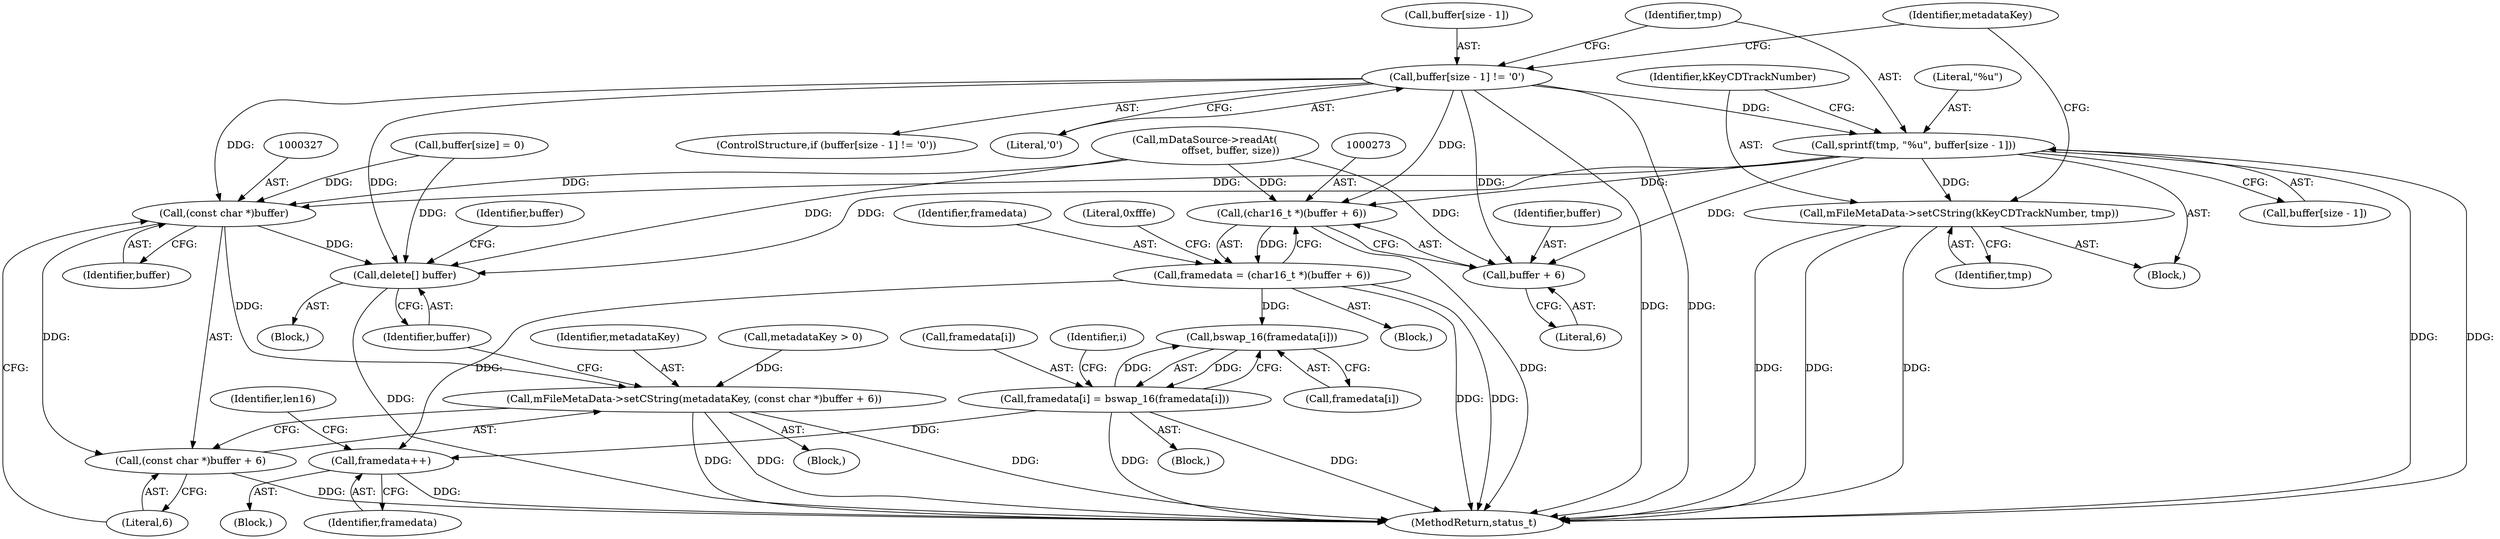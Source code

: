 digraph "0_Android_f4f7e0c102819f039ebb1972b3dba1d3186bc1d1@API" {
"1000190" [label="(Call,sprintf(tmp, \"%u\", buffer[size - 1]))"];
"1000181" [label="(Call,buffer[size - 1] != '\0')"];
"1000198" [label="(Call,mFileMetaData->setCString(kKeyCDTrackNumber, tmp))"];
"1000272" [label="(Call,(char16_t *)(buffer + 6))"];
"1000270" [label="(Call,framedata = (char16_t *)(buffer + 6))"];
"1000298" [label="(Call,bswap_16(framedata[i]))"];
"1000294" [label="(Call,framedata[i] = bswap_16(framedata[i]))"];
"1000308" [label="(Call,framedata++)"];
"1000274" [label="(Call,buffer + 6)"];
"1000326" [label="(Call,(const char *)buffer)"];
"1000323" [label="(Call,mFileMetaData->setCString(metadataKey, (const char *)buffer + 6))"];
"1000325" [label="(Call,(const char *)buffer + 6)"];
"1000336" [label="(Call,delete[] buffer)"];
"1000292" [label="(Identifier,i)"];
"1000182" [label="(Call,buffer[size - 1])"];
"1000279" [label="(Literal,0xfffe)"];
"1000325" [label="(Call,(const char *)buffer + 6)"];
"1000188" [label="(Block,)"];
"1000326" [label="(Call,(const char *)buffer)"];
"1000198" [label="(Call,mFileMetaData->setCString(kKeyCDTrackNumber, tmp))"];
"1000307" [label="(Block,)"];
"1000311" [label="(Identifier,len16)"];
"1000191" [label="(Identifier,tmp)"];
"1000294" [label="(Call,framedata[i] = bswap_16(framedata[i]))"];
"1000270" [label="(Call,framedata = (char16_t *)(buffer + 6))"];
"1000180" [label="(ControlStructure,if (buffer[size - 1] != '\0'))"];
"1000295" [label="(Call,framedata[i])"];
"1000323" [label="(Call,mFileMetaData->setCString(metadataKey, (const char *)buffer + 6))"];
"1000190" [label="(Call,sprintf(tmp, \"%u\", buffer[size - 1]))"];
"1000337" [label="(Identifier,buffer)"];
"1000271" [label="(Identifier,framedata)"];
"1000324" [label="(Identifier,metadataKey)"];
"1000309" [label="(Identifier,framedata)"];
"1000135" [label="(Call,mDataSource->readAt(\n                offset, buffer, size))"];
"1000308" [label="(Call,framedata++)"];
"1000298" [label="(Call,bswap_16(framedata[i]))"];
"1000200" [label="(Identifier,tmp)"];
"1000299" [label="(Call,framedata[i])"];
"1000107" [label="(Block,)"];
"1000187" [label="(Literal,'\0')"];
"1000293" [label="(Block,)"];
"1000202" [label="(Identifier,metadataKey)"];
"1000275" [label="(Identifier,buffer)"];
"1000329" [label="(Literal,6)"];
"1000272" [label="(Call,(char16_t *)(buffer + 6))"];
"1000274" [label="(Call,buffer + 6)"];
"1000192" [label="(Literal,\"%u\")"];
"1000343" [label="(MethodReturn,status_t)"];
"1000260" [label="(Block,)"];
"1000231" [label="(Call,metadataKey > 0)"];
"1000276" [label="(Literal,6)"];
"1000317" [label="(Block,)"];
"1000339" [label="(Identifier,buffer)"];
"1000336" [label="(Call,delete[] buffer)"];
"1000328" [label="(Identifier,buffer)"];
"1000199" [label="(Identifier,kKeyCDTrackNumber)"];
"1000193" [label="(Call,buffer[size - 1])"];
"1000181" [label="(Call,buffer[size - 1] != '\0')"];
"1000318" [label="(Call,buffer[size] = 0)"];
"1000190" -> "1000188"  [label="AST: "];
"1000190" -> "1000193"  [label="CFG: "];
"1000191" -> "1000190"  [label="AST: "];
"1000192" -> "1000190"  [label="AST: "];
"1000193" -> "1000190"  [label="AST: "];
"1000199" -> "1000190"  [label="CFG: "];
"1000190" -> "1000343"  [label="DDG: "];
"1000190" -> "1000343"  [label="DDG: "];
"1000181" -> "1000190"  [label="DDG: "];
"1000190" -> "1000198"  [label="DDG: "];
"1000190" -> "1000272"  [label="DDG: "];
"1000190" -> "1000274"  [label="DDG: "];
"1000190" -> "1000326"  [label="DDG: "];
"1000190" -> "1000336"  [label="DDG: "];
"1000181" -> "1000180"  [label="AST: "];
"1000181" -> "1000187"  [label="CFG: "];
"1000182" -> "1000181"  [label="AST: "];
"1000187" -> "1000181"  [label="AST: "];
"1000191" -> "1000181"  [label="CFG: "];
"1000202" -> "1000181"  [label="CFG: "];
"1000181" -> "1000343"  [label="DDG: "];
"1000181" -> "1000343"  [label="DDG: "];
"1000181" -> "1000272"  [label="DDG: "];
"1000181" -> "1000274"  [label="DDG: "];
"1000181" -> "1000326"  [label="DDG: "];
"1000181" -> "1000336"  [label="DDG: "];
"1000198" -> "1000188"  [label="AST: "];
"1000198" -> "1000200"  [label="CFG: "];
"1000199" -> "1000198"  [label="AST: "];
"1000200" -> "1000198"  [label="AST: "];
"1000202" -> "1000198"  [label="CFG: "];
"1000198" -> "1000343"  [label="DDG: "];
"1000198" -> "1000343"  [label="DDG: "];
"1000198" -> "1000343"  [label="DDG: "];
"1000272" -> "1000270"  [label="AST: "];
"1000272" -> "1000274"  [label="CFG: "];
"1000273" -> "1000272"  [label="AST: "];
"1000274" -> "1000272"  [label="AST: "];
"1000270" -> "1000272"  [label="CFG: "];
"1000272" -> "1000343"  [label="DDG: "];
"1000272" -> "1000270"  [label="DDG: "];
"1000135" -> "1000272"  [label="DDG: "];
"1000270" -> "1000260"  [label="AST: "];
"1000271" -> "1000270"  [label="AST: "];
"1000279" -> "1000270"  [label="CFG: "];
"1000270" -> "1000343"  [label="DDG: "];
"1000270" -> "1000343"  [label="DDG: "];
"1000270" -> "1000298"  [label="DDG: "];
"1000270" -> "1000308"  [label="DDG: "];
"1000298" -> "1000294"  [label="AST: "];
"1000298" -> "1000299"  [label="CFG: "];
"1000299" -> "1000298"  [label="AST: "];
"1000294" -> "1000298"  [label="CFG: "];
"1000298" -> "1000294"  [label="DDG: "];
"1000294" -> "1000298"  [label="DDG: "];
"1000294" -> "1000293"  [label="AST: "];
"1000295" -> "1000294"  [label="AST: "];
"1000292" -> "1000294"  [label="CFG: "];
"1000294" -> "1000343"  [label="DDG: "];
"1000294" -> "1000343"  [label="DDG: "];
"1000294" -> "1000308"  [label="DDG: "];
"1000308" -> "1000307"  [label="AST: "];
"1000308" -> "1000309"  [label="CFG: "];
"1000309" -> "1000308"  [label="AST: "];
"1000311" -> "1000308"  [label="CFG: "];
"1000308" -> "1000343"  [label="DDG: "];
"1000274" -> "1000276"  [label="CFG: "];
"1000275" -> "1000274"  [label="AST: "];
"1000276" -> "1000274"  [label="AST: "];
"1000135" -> "1000274"  [label="DDG: "];
"1000326" -> "1000325"  [label="AST: "];
"1000326" -> "1000328"  [label="CFG: "];
"1000327" -> "1000326"  [label="AST: "];
"1000328" -> "1000326"  [label="AST: "];
"1000329" -> "1000326"  [label="CFG: "];
"1000326" -> "1000323"  [label="DDG: "];
"1000326" -> "1000325"  [label="DDG: "];
"1000318" -> "1000326"  [label="DDG: "];
"1000135" -> "1000326"  [label="DDG: "];
"1000326" -> "1000336"  [label="DDG: "];
"1000323" -> "1000317"  [label="AST: "];
"1000323" -> "1000325"  [label="CFG: "];
"1000324" -> "1000323"  [label="AST: "];
"1000325" -> "1000323"  [label="AST: "];
"1000337" -> "1000323"  [label="CFG: "];
"1000323" -> "1000343"  [label="DDG: "];
"1000323" -> "1000343"  [label="DDG: "];
"1000323" -> "1000343"  [label="DDG: "];
"1000231" -> "1000323"  [label="DDG: "];
"1000325" -> "1000329"  [label="CFG: "];
"1000329" -> "1000325"  [label="AST: "];
"1000325" -> "1000343"  [label="DDG: "];
"1000336" -> "1000107"  [label="AST: "];
"1000336" -> "1000337"  [label="CFG: "];
"1000337" -> "1000336"  [label="AST: "];
"1000339" -> "1000336"  [label="CFG: "];
"1000336" -> "1000343"  [label="DDG: "];
"1000318" -> "1000336"  [label="DDG: "];
"1000135" -> "1000336"  [label="DDG: "];
}
